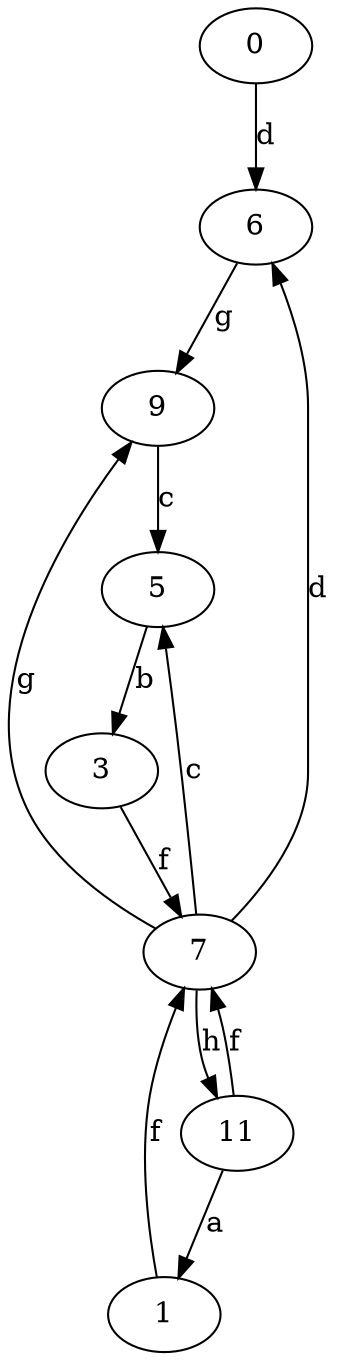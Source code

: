 strict digraph  {
0;
1;
3;
5;
6;
7;
9;
11;
0 -> 6  [label=d];
1 -> 7  [label=f];
3 -> 7  [label=f];
5 -> 3  [label=b];
6 -> 9  [label=g];
7 -> 5  [label=c];
7 -> 6  [label=d];
7 -> 9  [label=g];
7 -> 11  [label=h];
9 -> 5  [label=c];
11 -> 1  [label=a];
11 -> 7  [label=f];
}
